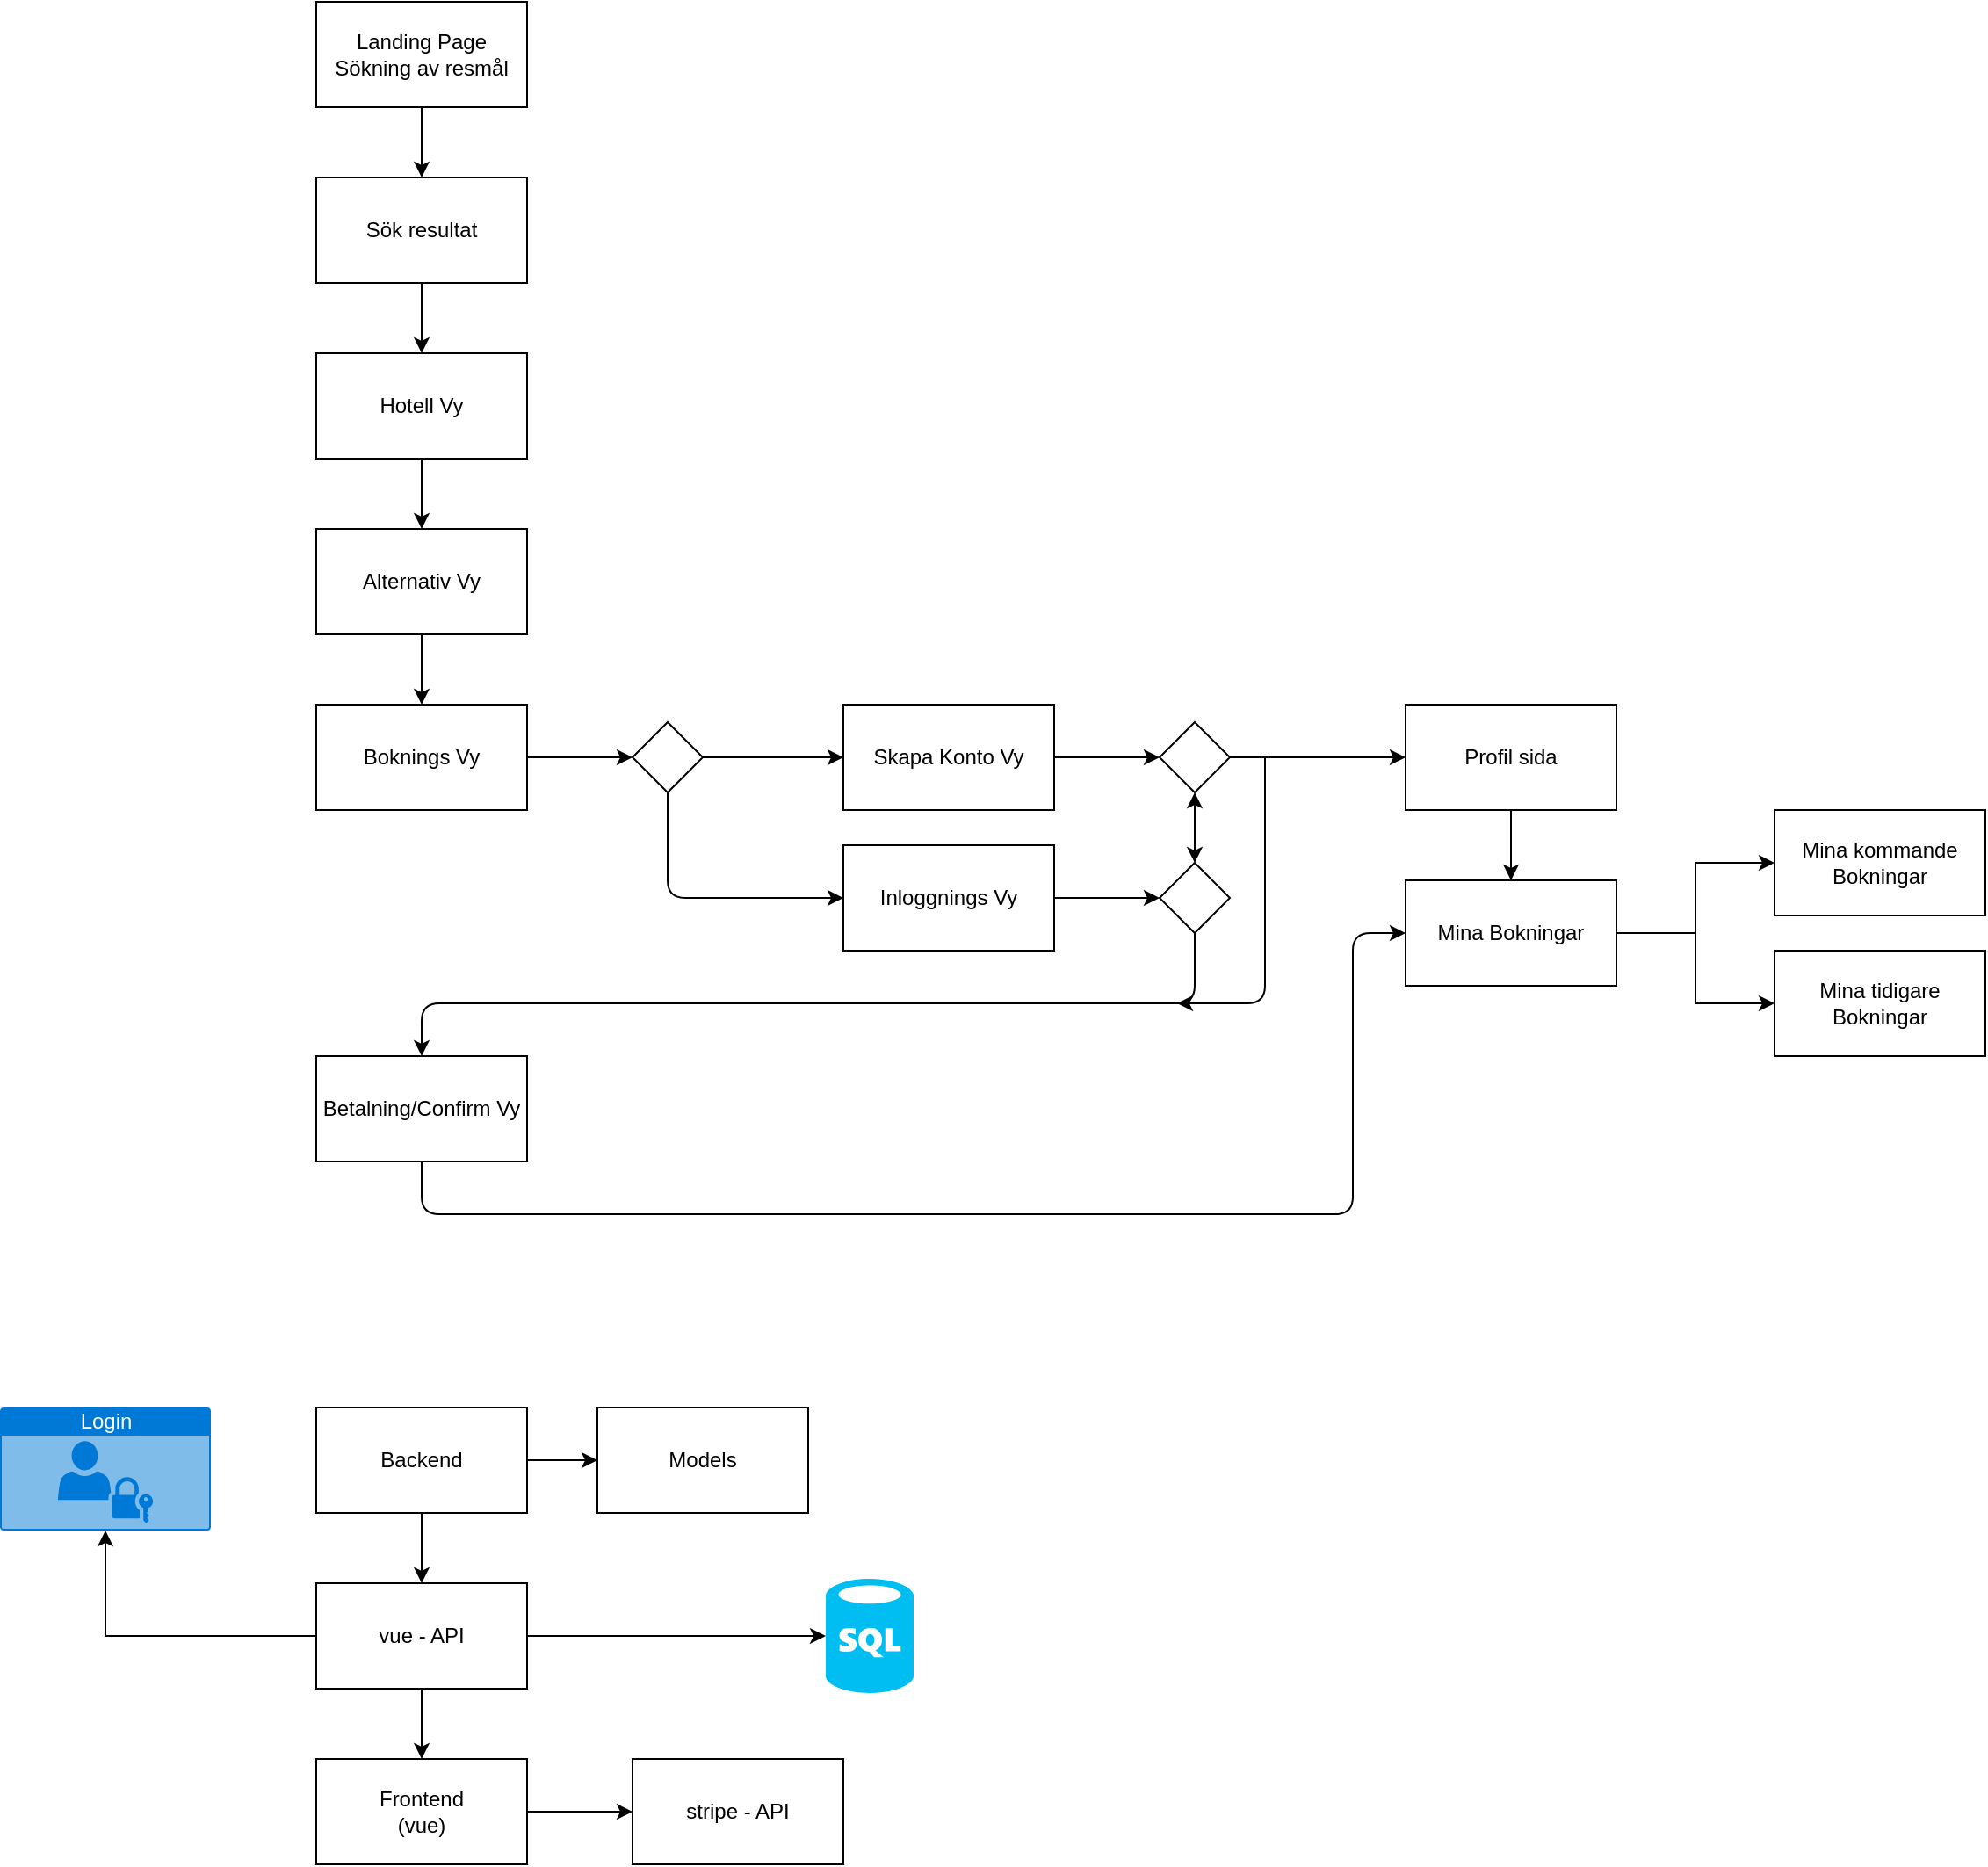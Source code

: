 <mxfile version="14.4.3" type="device"><diagram id="4oZgm1UfbE8Iq1JTUlVU" name="Sida-1"><mxGraphModel dx="1088" dy="968" grid="1" gridSize="10" guides="1" tooltips="1" connect="1" arrows="1" fold="1" page="1" pageScale="1" pageWidth="827" pageHeight="1169" math="0" shadow="0"><root><mxCell id="0"/><mxCell id="1" parent="0"/><mxCell id="tIXDcWEfKi5SY7J2Wb-z-1" value="" style="edgeStyle=orthogonalEdgeStyle;rounded=0;orthogonalLoop=1;jettySize=auto;html=1;" parent="1" source="tIXDcWEfKi5SY7J2Wb-z-2" target="tIXDcWEfKi5SY7J2Wb-z-4" edge="1"><mxGeometry relative="1" as="geometry"/></mxCell><mxCell id="tIXDcWEfKi5SY7J2Wb-z-2" value="Landing Page&lt;br&gt;Sökning av resmål" style="rounded=0;whiteSpace=wrap;html=1;" parent="1" vertex="1"><mxGeometry x="200" y="80" width="120" height="60" as="geometry"/></mxCell><mxCell id="tIXDcWEfKi5SY7J2Wb-z-3" value="" style="edgeStyle=orthogonalEdgeStyle;rounded=0;orthogonalLoop=1;jettySize=auto;html=1;" parent="1" source="tIXDcWEfKi5SY7J2Wb-z-4" target="tIXDcWEfKi5SY7J2Wb-z-8" edge="1"><mxGeometry relative="1" as="geometry"/></mxCell><mxCell id="tIXDcWEfKi5SY7J2Wb-z-4" value="Sök resultat" style="rounded=0;whiteSpace=wrap;html=1;" parent="1" vertex="1"><mxGeometry x="200" y="180" width="120" height="60" as="geometry"/></mxCell><mxCell id="tIXDcWEfKi5SY7J2Wb-z-5" value="" style="edgeStyle=orthogonalEdgeStyle;rounded=0;orthogonalLoop=1;jettySize=auto;html=1;" parent="1" source="tIXDcWEfKi5SY7J2Wb-z-6" target="tIXDcWEfKi5SY7J2Wb-z-10" edge="1"><mxGeometry relative="1" as="geometry"/></mxCell><mxCell id="tIXDcWEfKi5SY7J2Wb-z-6" value="Alternativ Vy" style="rounded=0;whiteSpace=wrap;html=1;" parent="1" vertex="1"><mxGeometry x="200" y="380" width="120" height="60" as="geometry"/></mxCell><mxCell id="tIXDcWEfKi5SY7J2Wb-z-7" value="" style="edgeStyle=orthogonalEdgeStyle;rounded=0;orthogonalLoop=1;jettySize=auto;html=1;" parent="1" source="tIXDcWEfKi5SY7J2Wb-z-8" target="tIXDcWEfKi5SY7J2Wb-z-6" edge="1"><mxGeometry relative="1" as="geometry"/></mxCell><mxCell id="tIXDcWEfKi5SY7J2Wb-z-8" value="Hotell Vy" style="rounded=0;whiteSpace=wrap;html=1;" parent="1" vertex="1"><mxGeometry x="200" y="280" width="120" height="60" as="geometry"/></mxCell><mxCell id="tIXDcWEfKi5SY7J2Wb-z-9" value="" style="edgeStyle=orthogonalEdgeStyle;rounded=0;orthogonalLoop=1;jettySize=auto;html=1;entryX=0;entryY=0.5;entryDx=0;entryDy=0;" parent="1" source="tIXDcWEfKi5SY7J2Wb-z-20" target="tIXDcWEfKi5SY7J2Wb-z-16" edge="1"><mxGeometry relative="1" as="geometry"/></mxCell><mxCell id="tIXDcWEfKi5SY7J2Wb-z-10" value="Boknings Vy" style="rounded=0;whiteSpace=wrap;html=1;" parent="1" vertex="1"><mxGeometry x="200" y="480" width="120" height="60" as="geometry"/></mxCell><mxCell id="tIXDcWEfKi5SY7J2Wb-z-11" value="Betalning/Confirm Vy" style="rounded=0;whiteSpace=wrap;html=1;" parent="1" vertex="1"><mxGeometry x="200" y="680" width="120" height="60" as="geometry"/></mxCell><mxCell id="tIXDcWEfKi5SY7J2Wb-z-12" value="" style="edgeStyle=orthogonalEdgeStyle;rounded=0;orthogonalLoop=1;jettySize=auto;html=1;" parent="1" source="tIXDcWEfKi5SY7J2Wb-z-13" target="tIXDcWEfKi5SY7J2Wb-z-14" edge="1"><mxGeometry relative="1" as="geometry"/></mxCell><mxCell id="tIXDcWEfKi5SY7J2Wb-z-13" value="Profil sida" style="rounded=0;whiteSpace=wrap;html=1;" parent="1" vertex="1"><mxGeometry x="820" y="480" width="120" height="60" as="geometry"/></mxCell><mxCell id="rQlbhaA88vAYUQ8pARbi-2" value="" style="edgeStyle=orthogonalEdgeStyle;rounded=0;orthogonalLoop=1;jettySize=auto;html=1;" edge="1" parent="1" source="tIXDcWEfKi5SY7J2Wb-z-14" target="rQlbhaA88vAYUQ8pARbi-1"><mxGeometry relative="1" as="geometry"/></mxCell><mxCell id="rQlbhaA88vAYUQ8pARbi-4" value="" style="edgeStyle=orthogonalEdgeStyle;rounded=0;orthogonalLoop=1;jettySize=auto;html=1;" edge="1" parent="1" source="tIXDcWEfKi5SY7J2Wb-z-14" target="rQlbhaA88vAYUQ8pARbi-3"><mxGeometry relative="1" as="geometry"/></mxCell><mxCell id="tIXDcWEfKi5SY7J2Wb-z-14" value="Mina Bokningar" style="rounded=0;whiteSpace=wrap;html=1;" parent="1" vertex="1"><mxGeometry x="820" y="580" width="120" height="60" as="geometry"/></mxCell><mxCell id="tIXDcWEfKi5SY7J2Wb-z-15" value="" style="edgeStyle=orthogonalEdgeStyle;rounded=0;orthogonalLoop=1;jettySize=auto;html=1;" parent="1" source="tIXDcWEfKi5SY7J2Wb-z-16" target="tIXDcWEfKi5SY7J2Wb-z-23" edge="1"><mxGeometry relative="1" as="geometry"/></mxCell><mxCell id="tIXDcWEfKi5SY7J2Wb-z-16" value="Skapa Konto Vy" style="rounded=0;whiteSpace=wrap;html=1;" parent="1" vertex="1"><mxGeometry x="500" y="480" width="120" height="60" as="geometry"/></mxCell><mxCell id="tIXDcWEfKi5SY7J2Wb-z-17" value="" style="edgeStyle=orthogonalEdgeStyle;rounded=0;orthogonalLoop=1;jettySize=auto;html=1;" parent="1" source="tIXDcWEfKi5SY7J2Wb-z-18" target="tIXDcWEfKi5SY7J2Wb-z-24" edge="1"><mxGeometry relative="1" as="geometry"/></mxCell><mxCell id="tIXDcWEfKi5SY7J2Wb-z-18" value="Inloggnings Vy" style="rounded=0;whiteSpace=wrap;html=1;" parent="1" vertex="1"><mxGeometry x="500" y="560" width="120" height="60" as="geometry"/></mxCell><mxCell id="tIXDcWEfKi5SY7J2Wb-z-19" value="" style="endArrow=classic;html=1;exitX=0.5;exitY=1;exitDx=0;exitDy=0;entryX=0;entryY=0.5;entryDx=0;entryDy=0;" parent="1" source="tIXDcWEfKi5SY7J2Wb-z-20" target="tIXDcWEfKi5SY7J2Wb-z-18" edge="1"><mxGeometry width="50" height="50" relative="1" as="geometry"><mxPoint x="380" y="570" as="sourcePoint"/><mxPoint x="470" y="580" as="targetPoint"/><Array as="points"><mxPoint x="400" y="590"/></Array></mxGeometry></mxCell><mxCell id="tIXDcWEfKi5SY7J2Wb-z-20" value="" style="rhombus;whiteSpace=wrap;html=1;" parent="1" vertex="1"><mxGeometry x="380" y="490" width="40" height="40" as="geometry"/></mxCell><mxCell id="tIXDcWEfKi5SY7J2Wb-z-21" value="" style="edgeStyle=orthogonalEdgeStyle;rounded=0;orthogonalLoop=1;jettySize=auto;html=1;entryX=0;entryY=0.5;entryDx=0;entryDy=0;" parent="1" source="tIXDcWEfKi5SY7J2Wb-z-10" target="tIXDcWEfKi5SY7J2Wb-z-20" edge="1"><mxGeometry relative="1" as="geometry"><mxPoint x="320" y="510" as="sourcePoint"/><mxPoint x="500" y="510" as="targetPoint"/></mxGeometry></mxCell><mxCell id="tIXDcWEfKi5SY7J2Wb-z-22" value="" style="edgeStyle=orthogonalEdgeStyle;rounded=0;orthogonalLoop=1;jettySize=auto;html=1;" parent="1" source="tIXDcWEfKi5SY7J2Wb-z-23" target="tIXDcWEfKi5SY7J2Wb-z-13" edge="1"><mxGeometry relative="1" as="geometry"/></mxCell><mxCell id="tIXDcWEfKi5SY7J2Wb-z-23" value="" style="rhombus;whiteSpace=wrap;html=1;" parent="1" vertex="1"><mxGeometry x="680" y="490" width="40" height="40" as="geometry"/></mxCell><mxCell id="tIXDcWEfKi5SY7J2Wb-z-24" value="" style="rhombus;whiteSpace=wrap;html=1;" parent="1" vertex="1"><mxGeometry x="680" y="570" width="40" height="40" as="geometry"/></mxCell><mxCell id="tIXDcWEfKi5SY7J2Wb-z-25" value="" style="endArrow=classic;startArrow=classic;html=1;entryX=0.5;entryY=1;entryDx=0;entryDy=0;exitX=0.5;exitY=0;exitDx=0;exitDy=0;" parent="1" source="tIXDcWEfKi5SY7J2Wb-z-24" target="tIXDcWEfKi5SY7J2Wb-z-23" edge="1"><mxGeometry width="50" height="50" relative="1" as="geometry"><mxPoint x="440" y="610" as="sourcePoint"/><mxPoint x="490" y="560" as="targetPoint"/></mxGeometry></mxCell><mxCell id="tIXDcWEfKi5SY7J2Wb-z-26" value="" style="endArrow=classic;html=1;exitX=0.5;exitY=1;exitDx=0;exitDy=0;entryX=0.5;entryY=0;entryDx=0;entryDy=0;" parent="1" source="tIXDcWEfKi5SY7J2Wb-z-24" target="tIXDcWEfKi5SY7J2Wb-z-11" edge="1"><mxGeometry width="50" height="50" relative="1" as="geometry"><mxPoint x="440" y="610" as="sourcePoint"/><mxPoint x="490" y="560" as="targetPoint"/><Array as="points"><mxPoint x="700" y="650"/><mxPoint x="260" y="650"/></Array></mxGeometry></mxCell><mxCell id="tIXDcWEfKi5SY7J2Wb-z-27" value="" style="endArrow=classic;html=1;" parent="1" edge="1"><mxGeometry width="50" height="50" relative="1" as="geometry"><mxPoint x="740" y="510" as="sourcePoint"/><mxPoint x="690" y="650" as="targetPoint"/><Array as="points"><mxPoint x="740" y="540"/><mxPoint x="740" y="650"/></Array></mxGeometry></mxCell><mxCell id="tIXDcWEfKi5SY7J2Wb-z-28" value="" style="endArrow=classic;html=1;exitX=0.5;exitY=1;exitDx=0;exitDy=0;entryX=0;entryY=0.5;entryDx=0;entryDy=0;" parent="1" source="tIXDcWEfKi5SY7J2Wb-z-11" target="tIXDcWEfKi5SY7J2Wb-z-14" edge="1"><mxGeometry width="50" height="50" relative="1" as="geometry"><mxPoint x="440" y="610" as="sourcePoint"/><mxPoint x="490" y="560" as="targetPoint"/><Array as="points"><mxPoint x="260" y="770"/><mxPoint x="790" y="770"/><mxPoint x="790" y="610"/></Array></mxGeometry></mxCell><mxCell id="tIXDcWEfKi5SY7J2Wb-z-29" value="" style="edgeStyle=orthogonalEdgeStyle;rounded=0;orthogonalLoop=1;jettySize=auto;html=1;" parent="1" source="tIXDcWEfKi5SY7J2Wb-z-32" target="tIXDcWEfKi5SY7J2Wb-z-35" edge="1"><mxGeometry relative="1" as="geometry"/></mxCell><mxCell id="tIXDcWEfKi5SY7J2Wb-z-30" style="edgeStyle=orthogonalEdgeStyle;rounded=0;orthogonalLoop=1;jettySize=auto;html=1;exitX=1;exitY=0.5;exitDx=0;exitDy=0;entryX=0;entryY=0.5;entryDx=0;entryDy=0;" parent="1" source="tIXDcWEfKi5SY7J2Wb-z-36" target="tIXDcWEfKi5SY7J2Wb-z-33" edge="1"><mxGeometry relative="1" as="geometry"/></mxCell><mxCell id="tIXDcWEfKi5SY7J2Wb-z-31" value="" style="edgeStyle=orthogonalEdgeStyle;rounded=0;orthogonalLoop=1;jettySize=auto;html=1;" parent="1" source="tIXDcWEfKi5SY7J2Wb-z-32" target="tIXDcWEfKi5SY7J2Wb-z-37" edge="1"><mxGeometry relative="1" as="geometry"/></mxCell><mxCell id="tIXDcWEfKi5SY7J2Wb-z-32" value="Backend" style="rounded=0;whiteSpace=wrap;html=1;" parent="1" vertex="1"><mxGeometry x="200" y="880" width="120" height="60" as="geometry"/></mxCell><mxCell id="tIXDcWEfKi5SY7J2Wb-z-33" value="stripe - API" style="rounded=0;whiteSpace=wrap;html=1;" parent="1" vertex="1"><mxGeometry x="380" y="1080" width="120" height="60" as="geometry"/></mxCell><mxCell id="tIXDcWEfKi5SY7J2Wb-z-34" value="" style="edgeStyle=orthogonalEdgeStyle;rounded=0;orthogonalLoop=1;jettySize=auto;html=1;" parent="1" source="tIXDcWEfKi5SY7J2Wb-z-35" target="tIXDcWEfKi5SY7J2Wb-z-36" edge="1"><mxGeometry relative="1" as="geometry"/></mxCell><mxCell id="tIXDcWEfKi5SY7J2Wb-z-39" style="edgeStyle=orthogonalEdgeStyle;rounded=0;orthogonalLoop=1;jettySize=auto;html=1;exitX=1;exitY=0.5;exitDx=0;exitDy=0;entryX=0;entryY=0.5;entryDx=0;entryDy=0;entryPerimeter=0;" parent="1" source="tIXDcWEfKi5SY7J2Wb-z-35" target="tIXDcWEfKi5SY7J2Wb-z-38" edge="1"><mxGeometry relative="1" as="geometry"/></mxCell><mxCell id="tIXDcWEfKi5SY7J2Wb-z-41" style="edgeStyle=orthogonalEdgeStyle;rounded=0;orthogonalLoop=1;jettySize=auto;html=1;exitX=0;exitY=0.5;exitDx=0;exitDy=0;entryX=0.5;entryY=1;entryDx=0;entryDy=0;entryPerimeter=0;" parent="1" source="tIXDcWEfKi5SY7J2Wb-z-35" target="tIXDcWEfKi5SY7J2Wb-z-40" edge="1"><mxGeometry relative="1" as="geometry"/></mxCell><mxCell id="tIXDcWEfKi5SY7J2Wb-z-35" value="vue - API" style="rounded=0;whiteSpace=wrap;html=1;" parent="1" vertex="1"><mxGeometry x="200" y="980" width="120" height="60" as="geometry"/></mxCell><mxCell id="tIXDcWEfKi5SY7J2Wb-z-36" value="Frontend&lt;br&gt;(vue)" style="rounded=0;whiteSpace=wrap;html=1;" parent="1" vertex="1"><mxGeometry x="200" y="1080" width="120" height="60" as="geometry"/></mxCell><mxCell id="tIXDcWEfKi5SY7J2Wb-z-37" value="Models" style="rounded=0;whiteSpace=wrap;html=1;" parent="1" vertex="1"><mxGeometry x="360" y="880" width="120" height="60" as="geometry"/></mxCell><mxCell id="tIXDcWEfKi5SY7J2Wb-z-38" value="" style="verticalLabelPosition=bottom;html=1;verticalAlign=top;align=center;strokeColor=none;fillColor=#00BEF2;shape=mxgraph.azure.sql_database;" parent="1" vertex="1"><mxGeometry x="490" y="977.5" width="50" height="65" as="geometry"/></mxCell><mxCell id="tIXDcWEfKi5SY7J2Wb-z-40" value="Login" style="html=1;strokeColor=none;fillColor=#0079D6;labelPosition=center;verticalLabelPosition=middle;verticalAlign=top;align=center;fontSize=12;outlineConnect=0;spacingTop=-6;fontColor=#FFFFFF;shape=mxgraph.sitemap.login;" parent="1" vertex="1"><mxGeometry x="20" y="880" width="120" height="70" as="geometry"/></mxCell><mxCell id="rQlbhaA88vAYUQ8pARbi-1" value="Mina kommande Bokningar" style="rounded=0;whiteSpace=wrap;html=1;" vertex="1" parent="1"><mxGeometry x="1030" y="540" width="120" height="60" as="geometry"/></mxCell><mxCell id="rQlbhaA88vAYUQ8pARbi-3" value="Mina tidigare Bokningar" style="rounded=0;whiteSpace=wrap;html=1;" vertex="1" parent="1"><mxGeometry x="1030" y="620" width="120" height="60" as="geometry"/></mxCell></root></mxGraphModel></diagram></mxfile>